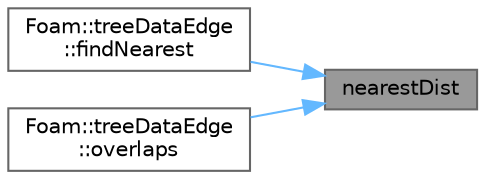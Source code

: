 digraph "nearestDist"
{
 // LATEX_PDF_SIZE
  bgcolor="transparent";
  edge [fontname=Helvetica,fontsize=10,labelfontname=Helvetica,labelfontsize=10];
  node [fontname=Helvetica,fontsize=10,shape=box,height=0.2,width=0.4];
  rankdir="RL";
  Node1 [id="Node000001",label="nearestDist",height=0.2,width=0.4,color="gray40", fillcolor="grey60", style="filled", fontcolor="black",tooltip=" "];
  Node1 -> Node2 [id="edge1_Node000001_Node000002",dir="back",color="steelblue1",style="solid",tooltip=" "];
  Node2 [id="Node000002",label="Foam::treeDataEdge\l::findNearest",height=0.2,width=0.4,color="grey40", fillcolor="white", style="filled",URL="$classFoam_1_1treeDataEdge.html#a3411647e622ce4c56db5ded55656d60d",tooltip=" "];
  Node1 -> Node3 [id="edge2_Node000001_Node000003",dir="back",color="steelblue1",style="solid",tooltip=" "];
  Node3 [id="Node000003",label="Foam::treeDataEdge\l::overlaps",height=0.2,width=0.4,color="grey40", fillcolor="white", style="filled",URL="$classFoam_1_1treeDataEdge.html#a6136878d0b7e3e2b1bec143ef3a65a61",tooltip=" "];
}
